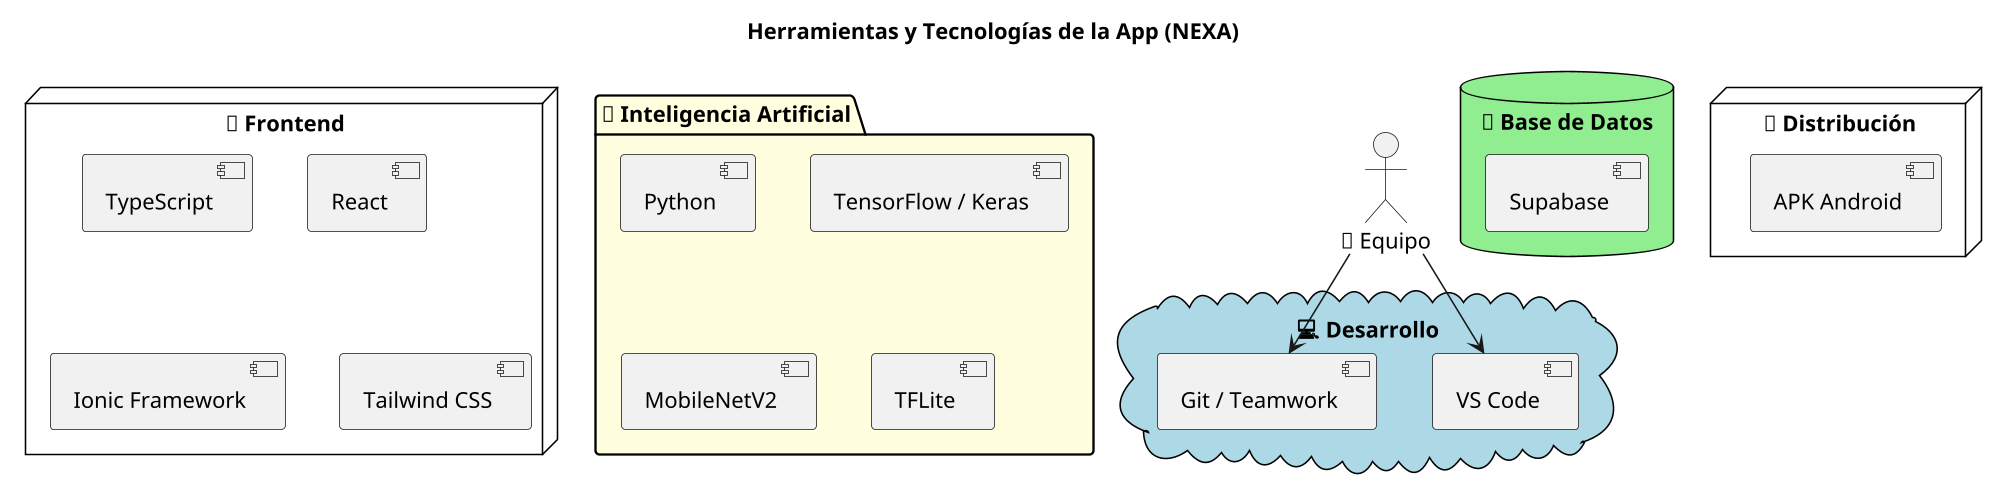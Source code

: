 @startuml Herramientas_App
title Herramientas y Tecnologías de la App (NEXA)

skinparam shadowing false
skinparam dpi 150
skinparam backgroundColor White

skinparam node {
    BackgroundColor White
    BorderColor Black
    FontColor Black
    RoundCorner 15
}
skinparam folder {
    BackgroundColor LightYellow
    BorderColor Black
}
skinparam cloud {
    BackgroundColor LightBlue
    BorderColor Black
}
skinparam database {
    BackgroundColor LightGreen
    BorderColor Black
}

actor "👤 Equipo" as team

' --- Desarrollo ---
cloud "💻 Desarrollo" {
    [VS Code]
    [Git / Teamwork]
}

' --- Frontend ---
node "🎨 Frontend" {
    [TypeScript]
    [React]
    [Ionic Framework]
    [Tailwind CSS]
}

' --- Backend / BD ---
database "💾 Base de Datos" {
    [Supabase]
}

' --- IA / ML ---
folder "🤖 Inteligencia Artificial" {
    [Python]
    [TensorFlow / Keras]
    [MobileNetV2]
    [TFLite]
}

' --- Distribución ---
node "📱 Distribución" {
    [APK Android]
}

' --- Relación visual ---
team --> [VS Code]
team --> [Git / Teamwork]

@enduml

